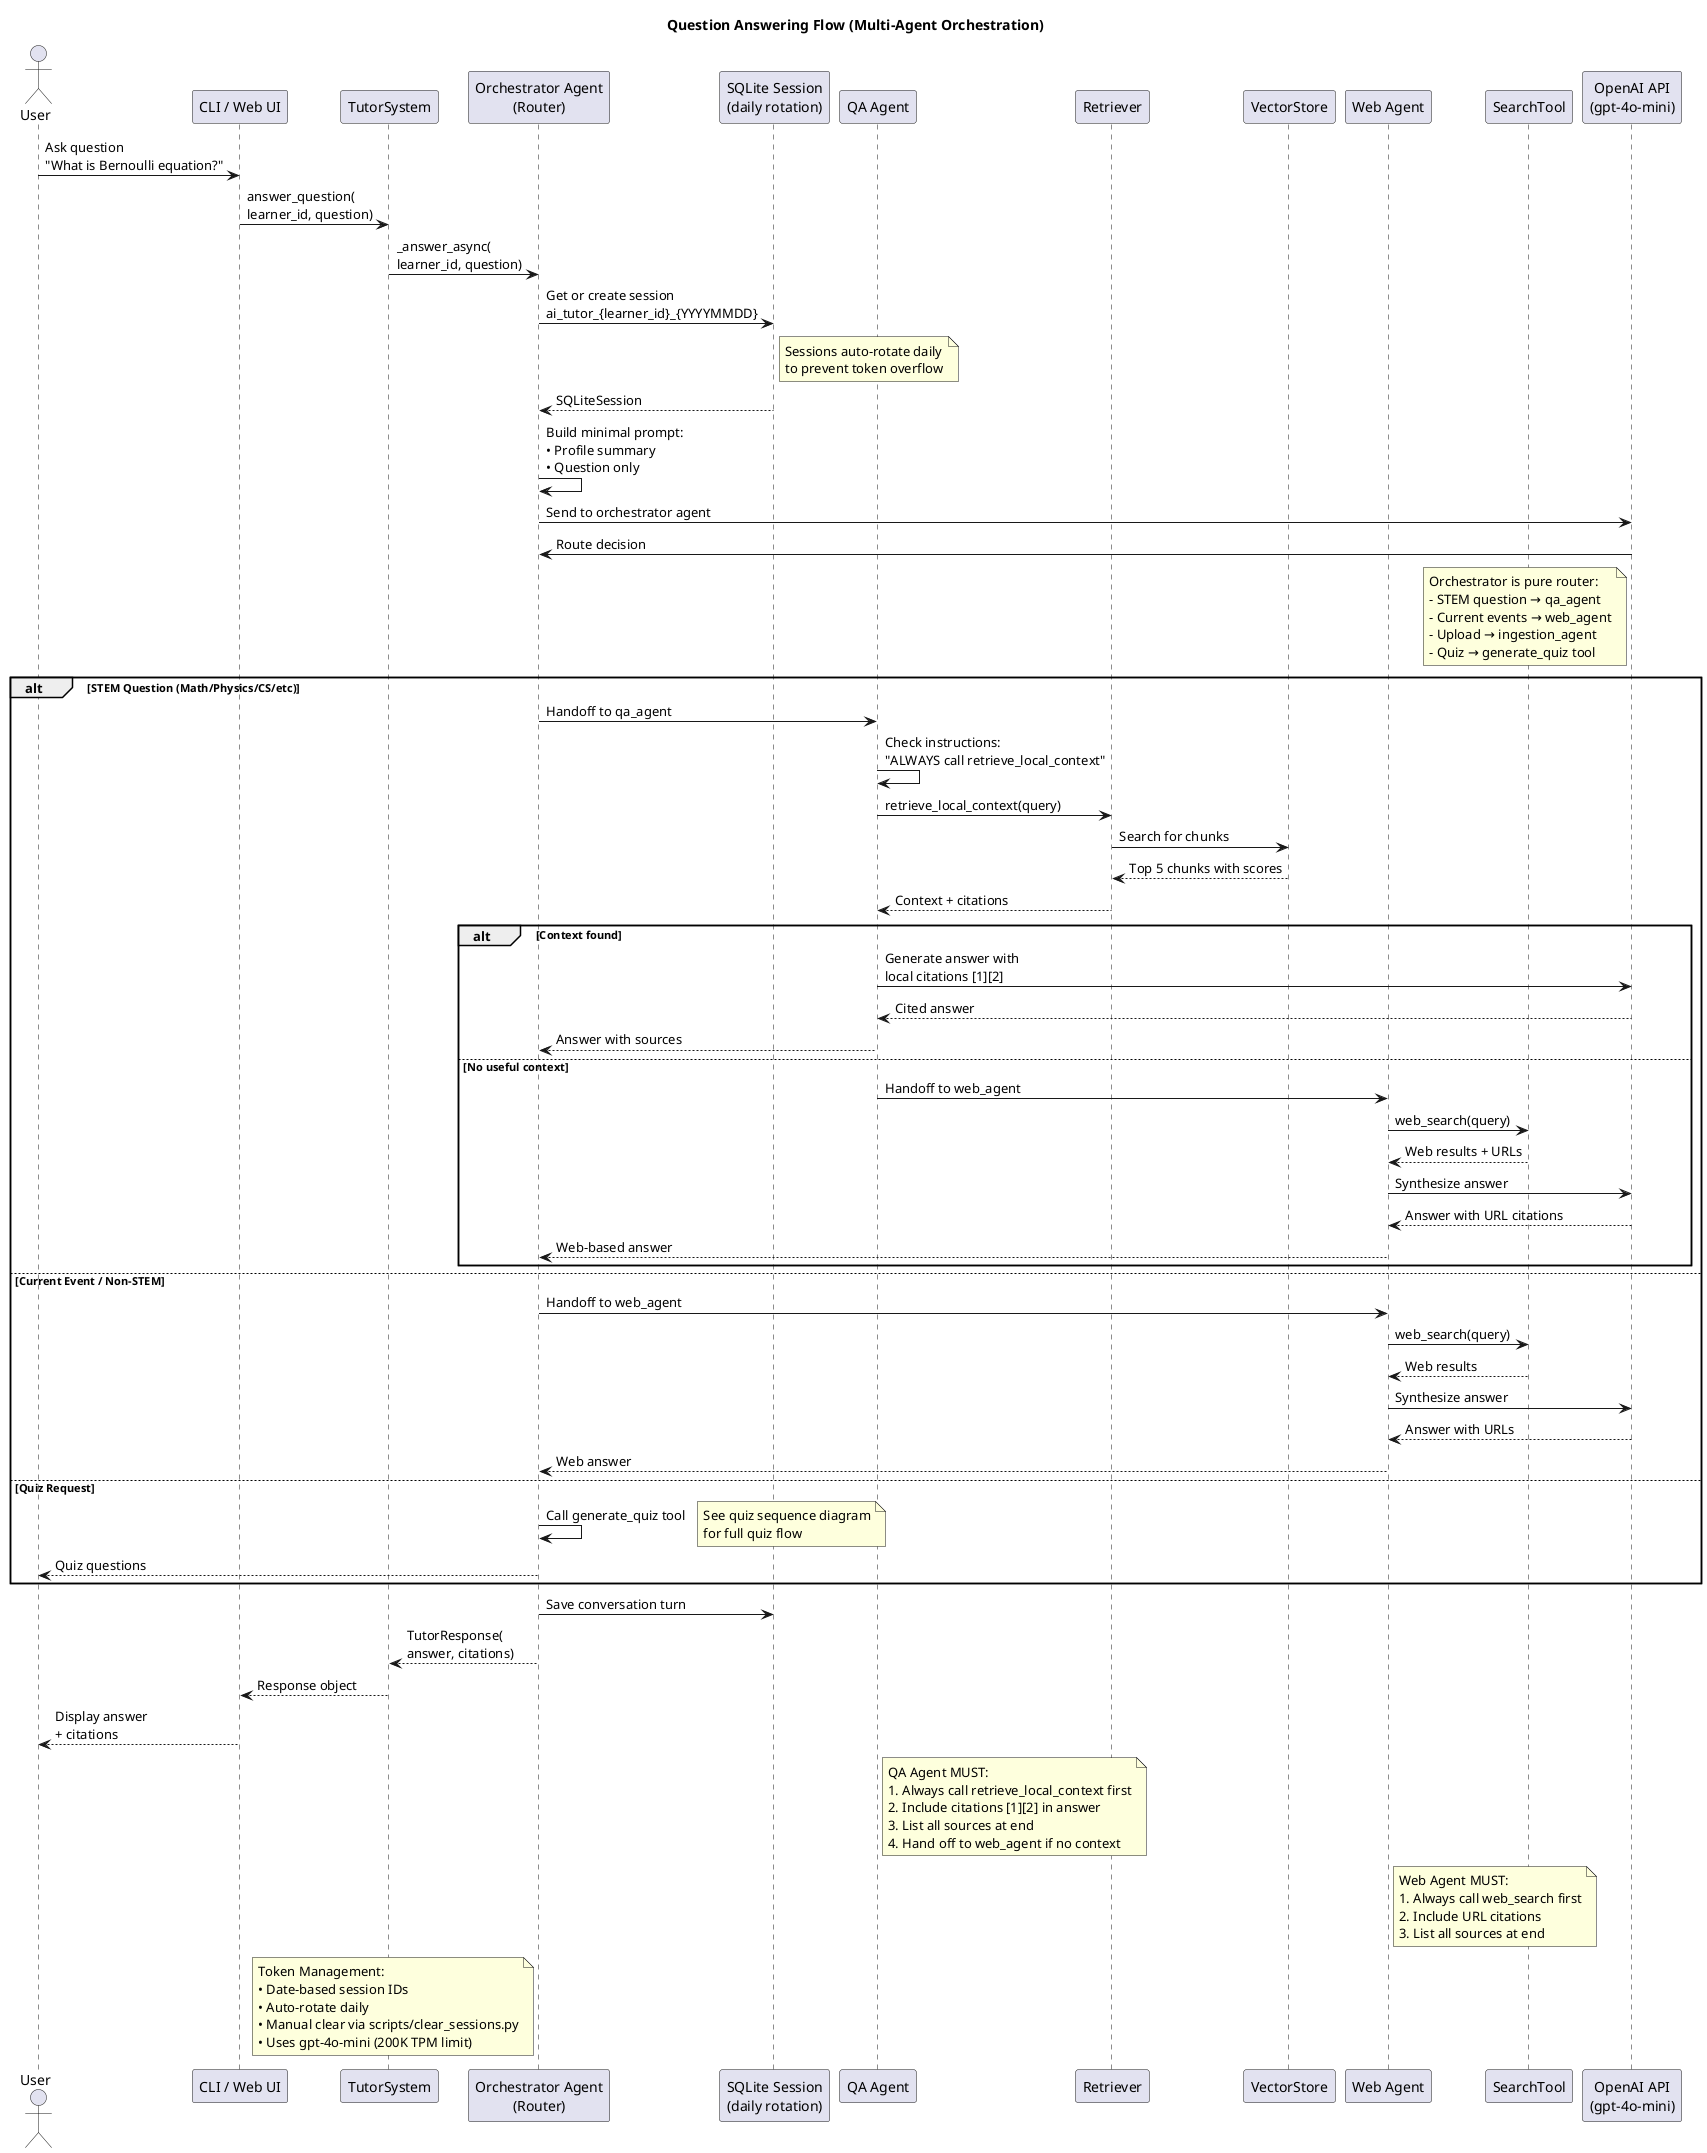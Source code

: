 @startuml
title Question Answering Flow (Multi-Agent Orchestration)

actor User
participant CLI as "CLI / Web UI"
participant TutorSystem
participant Orchestrator as "Orchestrator Agent\n(Router)"
participant Session as "SQLite Session\n(daily rotation)"
participant QAAgent as "QA Agent"
participant Retriever
participant VectorStore
participant WebAgent as "Web Agent"
participant SearchTool
participant OpenAI as "OpenAI API\n(gpt-4o-mini)"

User -> CLI : Ask question\n"What is Bernoulli equation?"
CLI -> TutorSystem : answer_question(\nlearner_id, question)
TutorSystem -> Orchestrator : _answer_async(\nlearner_id, question)

Orchestrator -> Session : Get or create session\nai_tutor_{learner_id}_{YYYYMMDD}
note right of Session
  Sessions auto-rotate daily
  to prevent token overflow
end note
Session --> Orchestrator : SQLiteSession

Orchestrator -> Orchestrator : Build minimal prompt:\n• Profile summary\n• Question only
Orchestrator -> OpenAI : Send to orchestrator agent

OpenAI -> Orchestrator : Route decision
note left of OpenAI
  Orchestrator is pure router:
  - STEM question → qa_agent
  - Current events → web_agent
  - Upload → ingestion_agent
  - Quiz → generate_quiz tool
end note

alt STEM Question (Math/Physics/CS/etc)
  Orchestrator -> QAAgent : Handoff to qa_agent
  QAAgent -> QAAgent : Check instructions:\n"ALWAYS call retrieve_local_context"
  QAAgent -> Retriever : retrieve_local_context(query)
  Retriever -> VectorStore : Search for chunks
  VectorStore --> Retriever : Top 5 chunks with scores
  Retriever --> QAAgent : Context + citations
  
  alt Context found
    QAAgent -> OpenAI : Generate answer with\nlocal citations [1][2]
    OpenAI --> QAAgent : Cited answer
    QAAgent --> Orchestrator : Answer with sources
  else No useful context
    QAAgent -> WebAgent : Handoff to web_agent
    WebAgent -> SearchTool : web_search(query)
    SearchTool --> WebAgent : Web results + URLs
    WebAgent -> OpenAI : Synthesize answer
    OpenAI --> WebAgent : Answer with URL citations
    WebAgent --> Orchestrator : Web-based answer
  end

else Current Event / Non-STEM
  Orchestrator -> WebAgent : Handoff to web_agent
  WebAgent -> SearchTool : web_search(query)
  SearchTool --> WebAgent : Web results
  WebAgent -> OpenAI : Synthesize answer
  OpenAI --> WebAgent : Answer with URLs
  WebAgent --> Orchestrator : Web answer

else Quiz Request
  Orchestrator -> Orchestrator : Call generate_quiz tool
  note right
    See quiz sequence diagram
    for full quiz flow
  end note
  Orchestrator --> User : Quiz questions

end

Orchestrator -> Session : Save conversation turn
Orchestrator --> TutorSystem : TutorResponse(\nanswer, citations)
TutorSystem --> CLI : Response object
CLI --> User : Display answer\n+ citations

note right of QAAgent
  QA Agent MUST:
  1. Always call retrieve_local_context first
  2. Include citations [1][2] in answer
  3. List all sources at end
  4. Hand off to web_agent if no context
end note

note right of WebAgent
  Web Agent MUST:
  1. Always call web_search first
  2. Include URL citations
  3. List all sources at end
end note

note left of Orchestrator
  Token Management:
  • Date-based session IDs
  • Auto-rotate daily
  • Manual clear via scripts/clear_sessions.py
  • Uses gpt-4o-mini (200K TPM limit)
end note

@enduml

@startuml
title Quiz Flow with Profile Updates

actor Learner
participant QuizUI as "Quiz UI\n(Streamlit)"
participant TutorSystem
participant QuizService
participant Retriever
participant OpenAI as "OpenAI API"
participant ProgressTracker
participant Profile as "LearnerProfile\n*.json"

Learner -> QuizUI : Request quiz\n(topic="Newton's Laws", count=4)
QuizUI -> TutorSystem : generate_quiz(\nlearner_id, topic, count)
TutorSystem -> QuizService : generate_quiz(...)

QuizService -> Retriever : Find relevant chunks\nfor topic
Retriever --> QuizService : Context chunks
QuizService -> OpenAI : Generate multiple-choice\nquestions with distractors
OpenAI --> QuizService : Quiz questions
QuizService --> TutorSystem : Quiz object
TutorSystem --> QuizUI : Quiz questions
QuizUI --> Learner : Display quiz

Learner -> QuizUI : Submit answers\n[0, 2, 1, 3]
QuizUI -> TutorSystem : evaluate_quiz(\nlearner_id, quiz, answers)
TutorSystem -> QuizService : evaluate_quiz(...)

QuizService -> QuizService : Grade each answer
QuizService -> QuizService : Calculate score\n(3/4 = 75%)

QuizService -> ProgressTracker : load_profile(learner_id)
ProgressTracker -> Profile : Read JSON
Profile --> ProgressTracker : Current profile

QuizService -> QuizService : _update_profile_from_quiz(\nprofile, quiz, evaluation)
note right
  Score = 75% (≥70%):
  • domain_strengths["newton's laws"] += 0.12
  • domain_struggles["newton's laws"] -= 0.08
  • difficulty_preferences["newton's laws"] = "independent challenge"
  • concepts_mastered["newton's laws"] += 3
  • total_time_minutes += 6.0 (4 questions × 1.5)
end note

QuizService -> ProgressTracker : save_profile(profile)
ProgressTracker -> Profile : Write updated JSON
Profile --> ProgressTracker : Saved

QuizService --> TutorSystem : QuizEvaluation(\nscore=0.75, correct=3/4)
TutorSystem --> QuizUI : Evaluation results
QuizUI --> Learner : Display:\n• Score: 75%\n• Correct: 3/4\n• Updated profile shown in sidebar

note right of Profile
  Profile tracks per-domain:
  • strengths (0.0-1.0)
  • struggles (0.0-1.0)
  • concepts_mastered (count)
  • difficulty_preferences
  • total_time_minutes
end note

@enduml
